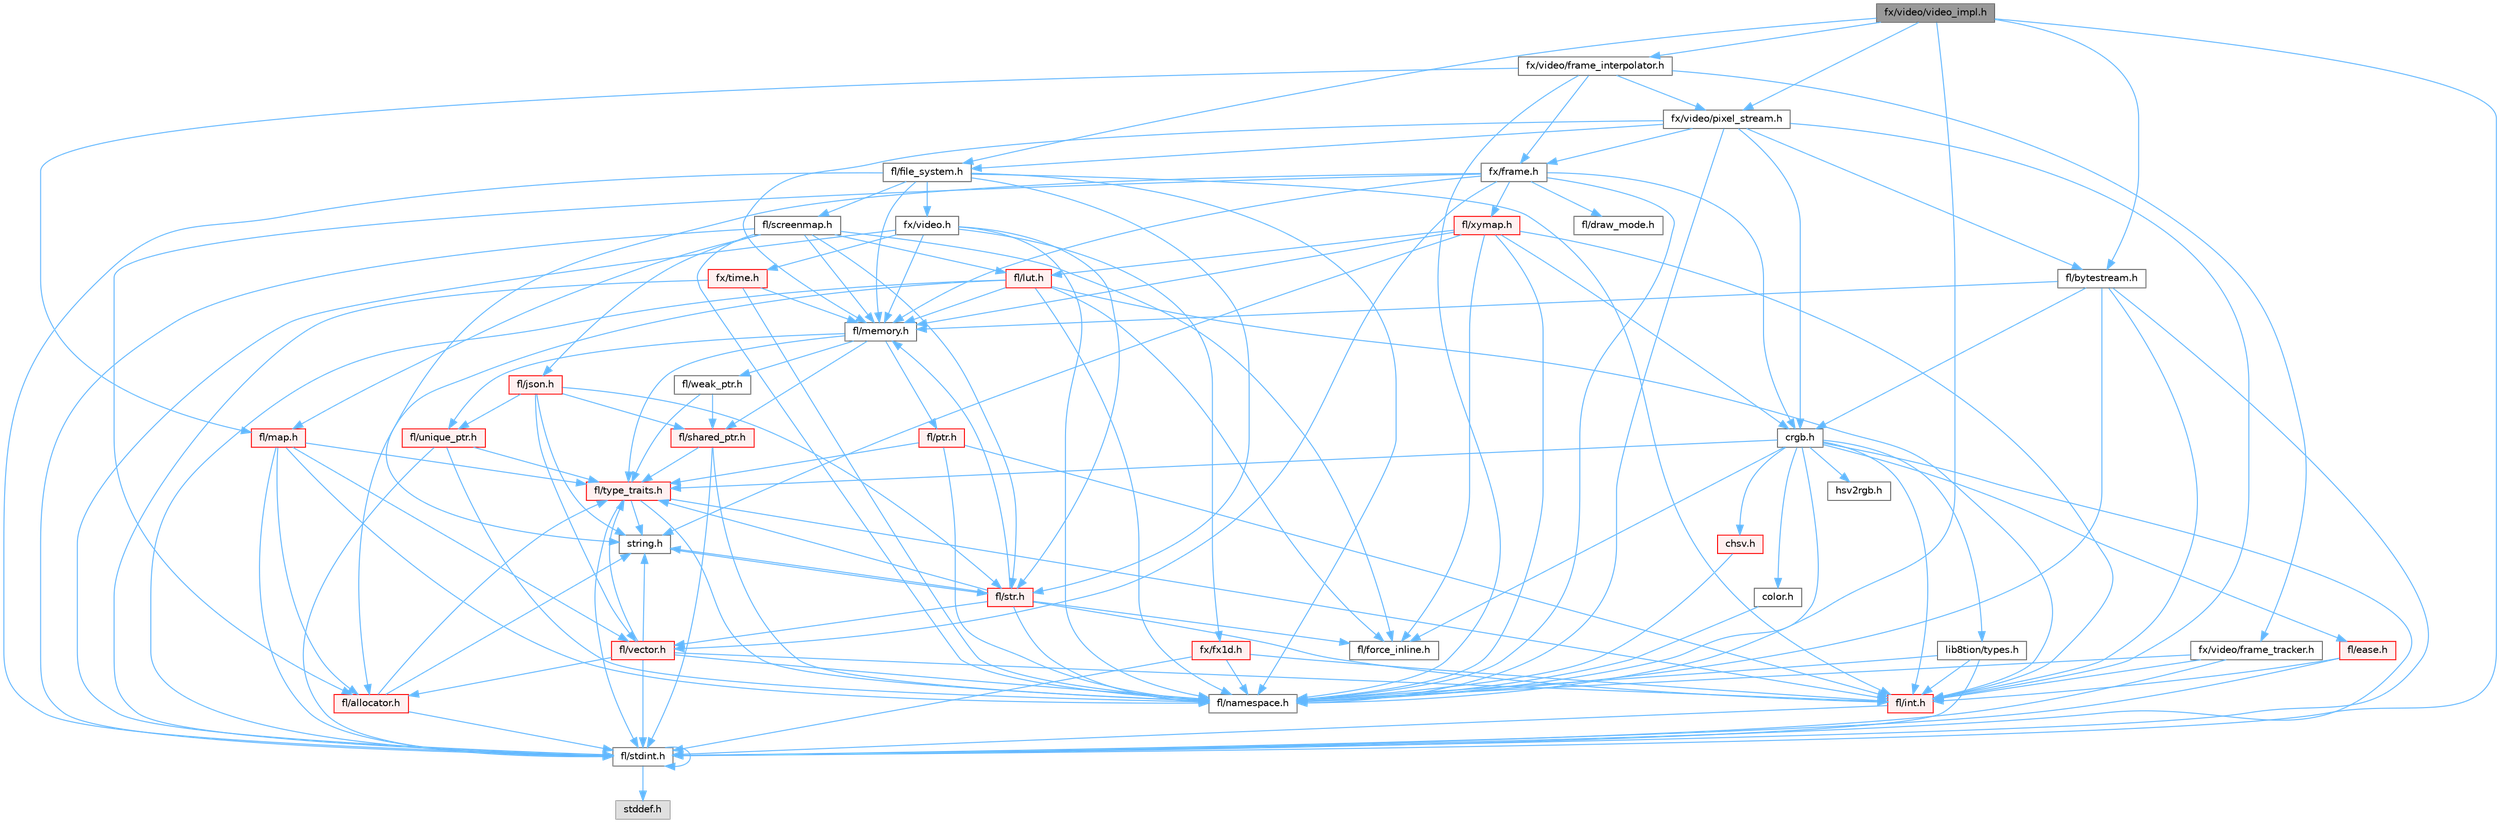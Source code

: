 digraph "fx/video/video_impl.h"
{
 // INTERACTIVE_SVG=YES
 // LATEX_PDF_SIZE
  bgcolor="transparent";
  edge [fontname=Helvetica,fontsize=10,labelfontname=Helvetica,labelfontsize=10];
  node [fontname=Helvetica,fontsize=10,shape=box,height=0.2,width=0.4];
  Node1 [id="Node000001",label="fx/video/video_impl.h",height=0.2,width=0.4,color="gray40", fillcolor="grey60", style="filled", fontcolor="black",tooltip=" "];
  Node1 -> Node2 [id="edge1_Node000001_Node000002",color="steelblue1",style="solid",tooltip=" "];
  Node2 [id="Node000002",label="fl/bytestream.h",height=0.2,width=0.4,color="grey40", fillcolor="white", style="filled",URL="$dd/d2b/bytestream_8h.html",tooltip=" "];
  Node2 -> Node3 [id="edge2_Node000002_Node000003",color="steelblue1",style="solid",tooltip=" "];
  Node3 [id="Node000003",label="fl/stdint.h",height=0.2,width=0.4,color="grey40", fillcolor="white", style="filled",URL="$df/dd8/stdint_8h.html",tooltip=" "];
  Node3 -> Node4 [id="edge3_Node000003_Node000004",color="steelblue1",style="solid",tooltip=" "];
  Node4 [id="Node000004",label="stddef.h",height=0.2,width=0.4,color="grey60", fillcolor="#E0E0E0", style="filled",tooltip=" "];
  Node3 -> Node3 [id="edge4_Node000003_Node000003",color="steelblue1",style="solid",tooltip=" "];
  Node2 -> Node5 [id="edge5_Node000002_Node000005",color="steelblue1",style="solid",tooltip=" "];
  Node5 [id="Node000005",label="fl/namespace.h",height=0.2,width=0.4,color="grey40", fillcolor="white", style="filled",URL="$df/d2a/namespace_8h.html",tooltip="Implements the FastLED namespace macros."];
  Node2 -> Node6 [id="edge6_Node000002_Node000006",color="steelblue1",style="solid",tooltip=" "];
  Node6 [id="Node000006",label="fl/memory.h",height=0.2,width=0.4,color="grey40", fillcolor="white", style="filled",URL="$dc/d18/memory_8h.html",tooltip=" "];
  Node6 -> Node7 [id="edge7_Node000006_Node000007",color="steelblue1",style="solid",tooltip=" "];
  Node7 [id="Node000007",label="fl/ptr.h",height=0.2,width=0.4,color="red", fillcolor="#FFF0F0", style="filled",URL="$dd/d98/ptr_8h.html",tooltip=" "];
  Node7 -> Node5 [id="edge8_Node000007_Node000005",color="steelblue1",style="solid",tooltip=" "];
  Node7 -> Node10 [id="edge9_Node000007_Node000010",color="steelblue1",style="solid",tooltip=" "];
  Node10 [id="Node000010",label="fl/type_traits.h",height=0.2,width=0.4,color="red", fillcolor="#FFF0F0", style="filled",URL="$df/d63/type__traits_8h.html",tooltip=" "];
  Node10 -> Node11 [id="edge10_Node000010_Node000011",color="steelblue1",style="solid",tooltip=" "];
  Node11 [id="Node000011",label="string.h",height=0.2,width=0.4,color="grey40", fillcolor="white", style="filled",URL="$da/d66/string_8h.html",tooltip=" "];
  Node11 -> Node12 [id="edge11_Node000011_Node000012",color="steelblue1",style="solid",tooltip=" "];
  Node12 [id="Node000012",label="fl/str.h",height=0.2,width=0.4,color="red", fillcolor="#FFF0F0", style="filled",URL="$d1/d93/str_8h.html",tooltip=" "];
  Node12 -> Node13 [id="edge12_Node000012_Node000013",color="steelblue1",style="solid",tooltip=" "];
  Node13 [id="Node000013",label="fl/int.h",height=0.2,width=0.4,color="red", fillcolor="#FFF0F0", style="filled",URL="$d3/d7e/int_8h.html",tooltip=" "];
  Node13 -> Node3 [id="edge13_Node000013_Node000003",color="steelblue1",style="solid",tooltip=" "];
  Node12 -> Node11 [id="edge14_Node000012_Node000011",color="steelblue1",style="solid",tooltip=" "];
  Node12 -> Node5 [id="edge15_Node000012_Node000005",color="steelblue1",style="solid",tooltip=" "];
  Node12 -> Node6 [id="edge16_Node000012_Node000006",color="steelblue1",style="solid",tooltip=" "];
  Node12 -> Node10 [id="edge17_Node000012_Node000010",color="steelblue1",style="solid",tooltip=" "];
  Node12 -> Node28 [id="edge18_Node000012_Node000028",color="steelblue1",style="solid",tooltip=" "];
  Node28 [id="Node000028",label="fl/vector.h",height=0.2,width=0.4,color="red", fillcolor="#FFF0F0", style="filled",URL="$d6/d68/vector_8h.html",tooltip=" "];
  Node28 -> Node3 [id="edge19_Node000028_Node000003",color="steelblue1",style="solid",tooltip=" "];
  Node28 -> Node13 [id="edge20_Node000028_Node000013",color="steelblue1",style="solid",tooltip=" "];
  Node28 -> Node11 [id="edge21_Node000028_Node000011",color="steelblue1",style="solid",tooltip=" "];
  Node28 -> Node5 [id="edge22_Node000028_Node000005",color="steelblue1",style="solid",tooltip=" "];
  Node28 -> Node35 [id="edge23_Node000028_Node000035",color="steelblue1",style="solid",tooltip=" "];
  Node35 [id="Node000035",label="fl/allocator.h",height=0.2,width=0.4,color="red", fillcolor="#FFF0F0", style="filled",URL="$da/da9/allocator_8h.html",tooltip=" "];
  Node35 -> Node11 [id="edge24_Node000035_Node000011",color="steelblue1",style="solid",tooltip=" "];
  Node35 -> Node10 [id="edge25_Node000035_Node000010",color="steelblue1",style="solid",tooltip=" "];
  Node35 -> Node3 [id="edge26_Node000035_Node000003",color="steelblue1",style="solid",tooltip=" "];
  Node28 -> Node10 [id="edge27_Node000028_Node000010",color="steelblue1",style="solid",tooltip=" "];
  Node12 -> Node19 [id="edge28_Node000012_Node000019",color="steelblue1",style="solid",tooltip=" "];
  Node19 [id="Node000019",label="fl/force_inline.h",height=0.2,width=0.4,color="grey40", fillcolor="white", style="filled",URL="$d4/d64/force__inline_8h.html",tooltip=" "];
  Node10 -> Node3 [id="edge29_Node000010_Node000003",color="steelblue1",style="solid",tooltip=" "];
  Node10 -> Node5 [id="edge30_Node000010_Node000005",color="steelblue1",style="solid",tooltip=" "];
  Node10 -> Node13 [id="edge31_Node000010_Node000013",color="steelblue1",style="solid",tooltip=" "];
  Node7 -> Node13 [id="edge32_Node000007_Node000013",color="steelblue1",style="solid",tooltip=" "];
  Node6 -> Node48 [id="edge33_Node000006_Node000048",color="steelblue1",style="solid",tooltip=" "];
  Node48 [id="Node000048",label="fl/shared_ptr.h",height=0.2,width=0.4,color="red", fillcolor="#FFF0F0", style="filled",URL="$df/d6a/shared__ptr_8h.html",tooltip=" "];
  Node48 -> Node5 [id="edge34_Node000048_Node000005",color="steelblue1",style="solid",tooltip=" "];
  Node48 -> Node10 [id="edge35_Node000048_Node000010",color="steelblue1",style="solid",tooltip=" "];
  Node48 -> Node3 [id="edge36_Node000048_Node000003",color="steelblue1",style="solid",tooltip=" "];
  Node6 -> Node51 [id="edge37_Node000006_Node000051",color="steelblue1",style="solid",tooltip=" "];
  Node51 [id="Node000051",label="fl/weak_ptr.h",height=0.2,width=0.4,color="grey40", fillcolor="white", style="filled",URL="$dc/db4/weak__ptr_8h.html",tooltip=" "];
  Node51 -> Node48 [id="edge38_Node000051_Node000048",color="steelblue1",style="solid",tooltip=" "];
  Node51 -> Node10 [id="edge39_Node000051_Node000010",color="steelblue1",style="solid",tooltip=" "];
  Node6 -> Node9 [id="edge40_Node000006_Node000009",color="steelblue1",style="solid",tooltip=" "];
  Node9 [id="Node000009",label="fl/unique_ptr.h",height=0.2,width=0.4,color="red", fillcolor="#FFF0F0", style="filled",URL="$da/d4b/unique__ptr_8h.html",tooltip=" "];
  Node9 -> Node5 [id="edge41_Node000009_Node000005",color="steelblue1",style="solid",tooltip=" "];
  Node9 -> Node10 [id="edge42_Node000009_Node000010",color="steelblue1",style="solid",tooltip=" "];
  Node9 -> Node3 [id="edge43_Node000009_Node000003",color="steelblue1",style="solid",tooltip=" "];
  Node6 -> Node10 [id="edge44_Node000006_Node000010",color="steelblue1",style="solid",tooltip=" "];
  Node2 -> Node13 [id="edge45_Node000002_Node000013",color="steelblue1",style="solid",tooltip=" "];
  Node2 -> Node52 [id="edge46_Node000002_Node000052",color="steelblue1",style="solid",tooltip=" "];
  Node52 [id="Node000052",label="crgb.h",height=0.2,width=0.4,color="grey40", fillcolor="white", style="filled",URL="$db/dd1/crgb_8h.html",tooltip="Defines the red, green, and blue (RGB) pixel struct."];
  Node52 -> Node3 [id="edge47_Node000052_Node000003",color="steelblue1",style="solid",tooltip=" "];
  Node52 -> Node13 [id="edge48_Node000052_Node000013",color="steelblue1",style="solid",tooltip=" "];
  Node52 -> Node53 [id="edge49_Node000052_Node000053",color="steelblue1",style="solid",tooltip=" "];
  Node53 [id="Node000053",label="chsv.h",height=0.2,width=0.4,color="red", fillcolor="#FFF0F0", style="filled",URL="$d8/dd0/chsv_8h.html",tooltip="Defines the hue, saturation, and value (HSV) pixel struct."];
  Node53 -> Node5 [id="edge50_Node000053_Node000005",color="steelblue1",style="solid",tooltip=" "];
  Node52 -> Node5 [id="edge51_Node000052_Node000005",color="steelblue1",style="solid",tooltip=" "];
  Node52 -> Node55 [id="edge52_Node000052_Node000055",color="steelblue1",style="solid",tooltip=" "];
  Node55 [id="Node000055",label="color.h",height=0.2,width=0.4,color="grey40", fillcolor="white", style="filled",URL="$d2/d6b/src_2color_8h.html",tooltip="Contains definitions for color correction and temperature."];
  Node55 -> Node5 [id="edge53_Node000055_Node000005",color="steelblue1",style="solid",tooltip=" "];
  Node52 -> Node56 [id="edge54_Node000052_Node000056",color="steelblue1",style="solid",tooltip=" "];
  Node56 [id="Node000056",label="lib8tion/types.h",height=0.2,width=0.4,color="grey40", fillcolor="white", style="filled",URL="$d9/ddf/lib8tion_2types_8h.html",tooltip="Defines fractional types used for lib8tion functions."];
  Node56 -> Node3 [id="edge55_Node000056_Node000003",color="steelblue1",style="solid",tooltip=" "];
  Node56 -> Node13 [id="edge56_Node000056_Node000013",color="steelblue1",style="solid",tooltip=" "];
  Node56 -> Node5 [id="edge57_Node000056_Node000005",color="steelblue1",style="solid",tooltip=" "];
  Node52 -> Node19 [id="edge58_Node000052_Node000019",color="steelblue1",style="solid",tooltip=" "];
  Node52 -> Node10 [id="edge59_Node000052_Node000010",color="steelblue1",style="solid",tooltip=" "];
  Node52 -> Node57 [id="edge60_Node000052_Node000057",color="steelblue1",style="solid",tooltip=" "];
  Node57 [id="Node000057",label="hsv2rgb.h",height=0.2,width=0.4,color="grey40", fillcolor="white", style="filled",URL="$de/d9a/hsv2rgb_8h.html",tooltip="Functions to convert from the HSV colorspace to the RGB colorspace."];
  Node52 -> Node58 [id="edge61_Node000052_Node000058",color="steelblue1",style="solid",tooltip=" "];
  Node58 [id="Node000058",label="fl/ease.h",height=0.2,width=0.4,color="red", fillcolor="#FFF0F0", style="filled",URL="$db/d19/ease_8h.html",tooltip=" "];
  Node58 -> Node3 [id="edge62_Node000058_Node000003",color="steelblue1",style="solid",tooltip=" "];
  Node58 -> Node13 [id="edge63_Node000058_Node000013",color="steelblue1",style="solid",tooltip=" "];
  Node1 -> Node60 [id="edge64_Node000001_Node000060",color="steelblue1",style="solid",tooltip=" "];
  Node60 [id="Node000060",label="fl/file_system.h",height=0.2,width=0.4,color="grey40", fillcolor="white", style="filled",URL="$d6/d8d/file__system_8h.html",tooltip=" "];
  Node60 -> Node3 [id="edge65_Node000060_Node000003",color="steelblue1",style="solid",tooltip=" "];
  Node60 -> Node13 [id="edge66_Node000060_Node000013",color="steelblue1",style="solid",tooltip=" "];
  Node60 -> Node5 [id="edge67_Node000060_Node000005",color="steelblue1",style="solid",tooltip=" "];
  Node60 -> Node6 [id="edge68_Node000060_Node000006",color="steelblue1",style="solid",tooltip=" "];
  Node60 -> Node12 [id="edge69_Node000060_Node000012",color="steelblue1",style="solid",tooltip=" "];
  Node60 -> Node61 [id="edge70_Node000060_Node000061",color="steelblue1",style="solid",tooltip=" "];
  Node61 [id="Node000061",label="fx/video.h",height=0.2,width=0.4,color="grey40", fillcolor="white", style="filled",URL="$dd/d78/video_8h.html",tooltip=" "];
  Node61 -> Node3 [id="edge71_Node000061_Node000003",color="steelblue1",style="solid",tooltip=" "];
  Node61 -> Node5 [id="edge72_Node000061_Node000005",color="steelblue1",style="solid",tooltip=" "];
  Node61 -> Node6 [id="edge73_Node000061_Node000006",color="steelblue1",style="solid",tooltip=" "];
  Node61 -> Node12 [id="edge74_Node000061_Node000012",color="steelblue1",style="solid",tooltip=" "];
  Node61 -> Node62 [id="edge75_Node000061_Node000062",color="steelblue1",style="solid",tooltip=" "];
  Node62 [id="Node000062",label="fx/fx1d.h",height=0.2,width=0.4,color="red", fillcolor="#FFF0F0", style="filled",URL="$da/d81/fx1d_8h.html",tooltip=" "];
  Node62 -> Node3 [id="edge76_Node000062_Node000003",color="steelblue1",style="solid",tooltip=" "];
  Node62 -> Node13 [id="edge77_Node000062_Node000013",color="steelblue1",style="solid",tooltip=" "];
  Node62 -> Node5 [id="edge78_Node000062_Node000005",color="steelblue1",style="solid",tooltip=" "];
  Node61 -> Node68 [id="edge79_Node000061_Node000068",color="steelblue1",style="solid",tooltip=" "];
  Node68 [id="Node000068",label="fx/time.h",height=0.2,width=0.4,color="red", fillcolor="#FFF0F0", style="filled",URL="$da/da2/fx_2time_8h.html",tooltip=" "];
  Node68 -> Node3 [id="edge80_Node000068_Node000003",color="steelblue1",style="solid",tooltip=" "];
  Node68 -> Node5 [id="edge81_Node000068_Node000005",color="steelblue1",style="solid",tooltip=" "];
  Node68 -> Node6 [id="edge82_Node000068_Node000006",color="steelblue1",style="solid",tooltip=" "];
  Node60 -> Node69 [id="edge83_Node000060_Node000069",color="steelblue1",style="solid",tooltip=" "];
  Node69 [id="Node000069",label="fl/screenmap.h",height=0.2,width=0.4,color="grey40", fillcolor="white", style="filled",URL="$d7/d97/screenmap_8h.html",tooltip=" "];
  Node69 -> Node3 [id="edge84_Node000069_Node000003",color="steelblue1",style="solid",tooltip=" "];
  Node69 -> Node19 [id="edge85_Node000069_Node000019",color="steelblue1",style="solid",tooltip=" "];
  Node69 -> Node64 [id="edge86_Node000069_Node000064",color="steelblue1",style="solid",tooltip=" "];
  Node64 [id="Node000064",label="fl/lut.h",height=0.2,width=0.4,color="red", fillcolor="#FFF0F0", style="filled",URL="$db/d54/lut_8h.html",tooltip=" "];
  Node64 -> Node35 [id="edge87_Node000064_Node000035",color="steelblue1",style="solid",tooltip=" "];
  Node64 -> Node19 [id="edge88_Node000064_Node000019",color="steelblue1",style="solid",tooltip=" "];
  Node64 -> Node6 [id="edge89_Node000064_Node000006",color="steelblue1",style="solid",tooltip=" "];
  Node64 -> Node3 [id="edge90_Node000064_Node000003",color="steelblue1",style="solid",tooltip=" "];
  Node64 -> Node13 [id="edge91_Node000064_Node000013",color="steelblue1",style="solid",tooltip=" "];
  Node64 -> Node5 [id="edge92_Node000064_Node000005",color="steelblue1",style="solid",tooltip=" "];
  Node69 -> Node6 [id="edge93_Node000069_Node000006",color="steelblue1",style="solid",tooltip=" "];
  Node69 -> Node70 [id="edge94_Node000069_Node000070",color="steelblue1",style="solid",tooltip=" "];
  Node70 [id="Node000070",label="fl/map.h",height=0.2,width=0.4,color="red", fillcolor="#FFF0F0", style="filled",URL="$dc/db7/map_8h.html",tooltip=" "];
  Node70 -> Node3 [id="edge95_Node000070_Node000003",color="steelblue1",style="solid",tooltip=" "];
  Node70 -> Node5 [id="edge96_Node000070_Node000005",color="steelblue1",style="solid",tooltip=" "];
  Node70 -> Node10 [id="edge97_Node000070_Node000010",color="steelblue1",style="solid",tooltip=" "];
  Node70 -> Node28 [id="edge98_Node000070_Node000028",color="steelblue1",style="solid",tooltip=" "];
  Node70 -> Node35 [id="edge99_Node000070_Node000035",color="steelblue1",style="solid",tooltip=" "];
  Node69 -> Node5 [id="edge100_Node000069_Node000005",color="steelblue1",style="solid",tooltip=" "];
  Node69 -> Node12 [id="edge101_Node000069_Node000012",color="steelblue1",style="solid",tooltip=" "];
  Node69 -> Node80 [id="edge102_Node000069_Node000080",color="steelblue1",style="solid",tooltip=" "];
  Node80 [id="Node000080",label="fl/json.h",height=0.2,width=0.4,color="red", fillcolor="#FFF0F0", style="filled",URL="$d7/d91/fl_2json_8h.html",tooltip="FastLED's Elegant JSON Library: fl::Json"];
  Node80 -> Node11 [id="edge103_Node000080_Node000011",color="steelblue1",style="solid",tooltip=" "];
  Node80 -> Node28 [id="edge104_Node000080_Node000028",color="steelblue1",style="solid",tooltip=" "];
  Node80 -> Node9 [id="edge105_Node000080_Node000009",color="steelblue1",style="solid",tooltip=" "];
  Node80 -> Node48 [id="edge106_Node000080_Node000048",color="steelblue1",style="solid",tooltip=" "];
  Node80 -> Node12 [id="edge107_Node000080_Node000012",color="steelblue1",style="solid",tooltip=" "];
  Node1 -> Node89 [id="edge108_Node000001_Node000089",color="steelblue1",style="solid",tooltip=" "];
  Node89 [id="Node000089",label="fx/video/frame_interpolator.h",height=0.2,width=0.4,color="grey40", fillcolor="white", style="filled",URL="$d3/dda/frame__interpolator_8h.html",tooltip=" "];
  Node89 -> Node70 [id="edge109_Node000089_Node000070",color="steelblue1",style="solid",tooltip=" "];
  Node89 -> Node5 [id="edge110_Node000089_Node000005",color="steelblue1",style="solid",tooltip=" "];
  Node89 -> Node90 [id="edge111_Node000089_Node000090",color="steelblue1",style="solid",tooltip=" "];
  Node90 [id="Node000090",label="fx/frame.h",height=0.2,width=0.4,color="grey40", fillcolor="white", style="filled",URL="$df/d7d/frame_8h.html",tooltip=" "];
  Node90 -> Node11 [id="edge112_Node000090_Node000011",color="steelblue1",style="solid",tooltip=" "];
  Node90 -> Node52 [id="edge113_Node000090_Node000052",color="steelblue1",style="solid",tooltip=" "];
  Node90 -> Node5 [id="edge114_Node000090_Node000005",color="steelblue1",style="solid",tooltip=" "];
  Node90 -> Node6 [id="edge115_Node000090_Node000006",color="steelblue1",style="solid",tooltip=" "];
  Node90 -> Node91 [id="edge116_Node000090_Node000091",color="steelblue1",style="solid",tooltip=" "];
  Node91 [id="Node000091",label="fl/xymap.h",height=0.2,width=0.4,color="red", fillcolor="#FFF0F0", style="filled",URL="$da/d61/xymap_8h.html",tooltip=" "];
  Node91 -> Node13 [id="edge117_Node000091_Node000013",color="steelblue1",style="solid",tooltip=" "];
  Node91 -> Node5 [id="edge118_Node000091_Node000005",color="steelblue1",style="solid",tooltip=" "];
  Node91 -> Node19 [id="edge119_Node000091_Node000019",color="steelblue1",style="solid",tooltip=" "];
  Node91 -> Node11 [id="edge120_Node000091_Node000011",color="steelblue1",style="solid",tooltip=" "];
  Node91 -> Node52 [id="edge121_Node000091_Node000052",color="steelblue1",style="solid",tooltip=" "];
  Node91 -> Node64 [id="edge122_Node000091_Node000064",color="steelblue1",style="solid",tooltip=" "];
  Node91 -> Node6 [id="edge123_Node000091_Node000006",color="steelblue1",style="solid",tooltip=" "];
  Node90 -> Node28 [id="edge124_Node000090_Node000028",color="steelblue1",style="solid",tooltip=" "];
  Node90 -> Node35 [id="edge125_Node000090_Node000035",color="steelblue1",style="solid",tooltip=" "];
  Node90 -> Node92 [id="edge126_Node000090_Node000092",color="steelblue1",style="solid",tooltip=" "];
  Node92 [id="Node000092",label="fl/draw_mode.h",height=0.2,width=0.4,color="grey40", fillcolor="white", style="filled",URL="$d9/d35/draw__mode_8h.html",tooltip=" "];
  Node89 -> Node93 [id="edge127_Node000089_Node000093",color="steelblue1",style="solid",tooltip=" "];
  Node93 [id="Node000093",label="fx/video/frame_tracker.h",height=0.2,width=0.4,color="grey40", fillcolor="white", style="filled",URL="$d2/df7/frame__tracker_8h.html",tooltip=" "];
  Node93 -> Node3 [id="edge128_Node000093_Node000003",color="steelblue1",style="solid",tooltip=" "];
  Node93 -> Node5 [id="edge129_Node000093_Node000005",color="steelblue1",style="solid",tooltip=" "];
  Node93 -> Node13 [id="edge130_Node000093_Node000013",color="steelblue1",style="solid",tooltip=" "];
  Node89 -> Node94 [id="edge131_Node000089_Node000094",color="steelblue1",style="solid",tooltip=" "];
  Node94 [id="Node000094",label="fx/video/pixel_stream.h",height=0.2,width=0.4,color="grey40", fillcolor="white", style="filled",URL="$d3/dfa/pixel__stream_8h.html",tooltip=" "];
  Node94 -> Node52 [id="edge132_Node000094_Node000052",color="steelblue1",style="solid",tooltip=" "];
  Node94 -> Node2 [id="edge133_Node000094_Node000002",color="steelblue1",style="solid",tooltip=" "];
  Node94 -> Node60 [id="edge134_Node000094_Node000060",color="steelblue1",style="solid",tooltip=" "];
  Node94 -> Node5 [id="edge135_Node000094_Node000005",color="steelblue1",style="solid",tooltip=" "];
  Node94 -> Node6 [id="edge136_Node000094_Node000006",color="steelblue1",style="solid",tooltip=" "];
  Node94 -> Node90 [id="edge137_Node000094_Node000090",color="steelblue1",style="solid",tooltip=" "];
  Node94 -> Node13 [id="edge138_Node000094_Node000013",color="steelblue1",style="solid",tooltip=" "];
  Node1 -> Node94 [id="edge139_Node000001_Node000094",color="steelblue1",style="solid",tooltip=" "];
  Node1 -> Node3 [id="edge140_Node000001_Node000003",color="steelblue1",style="solid",tooltip=" "];
  Node1 -> Node5 [id="edge141_Node000001_Node000005",color="steelblue1",style="solid",tooltip=" "];
}
